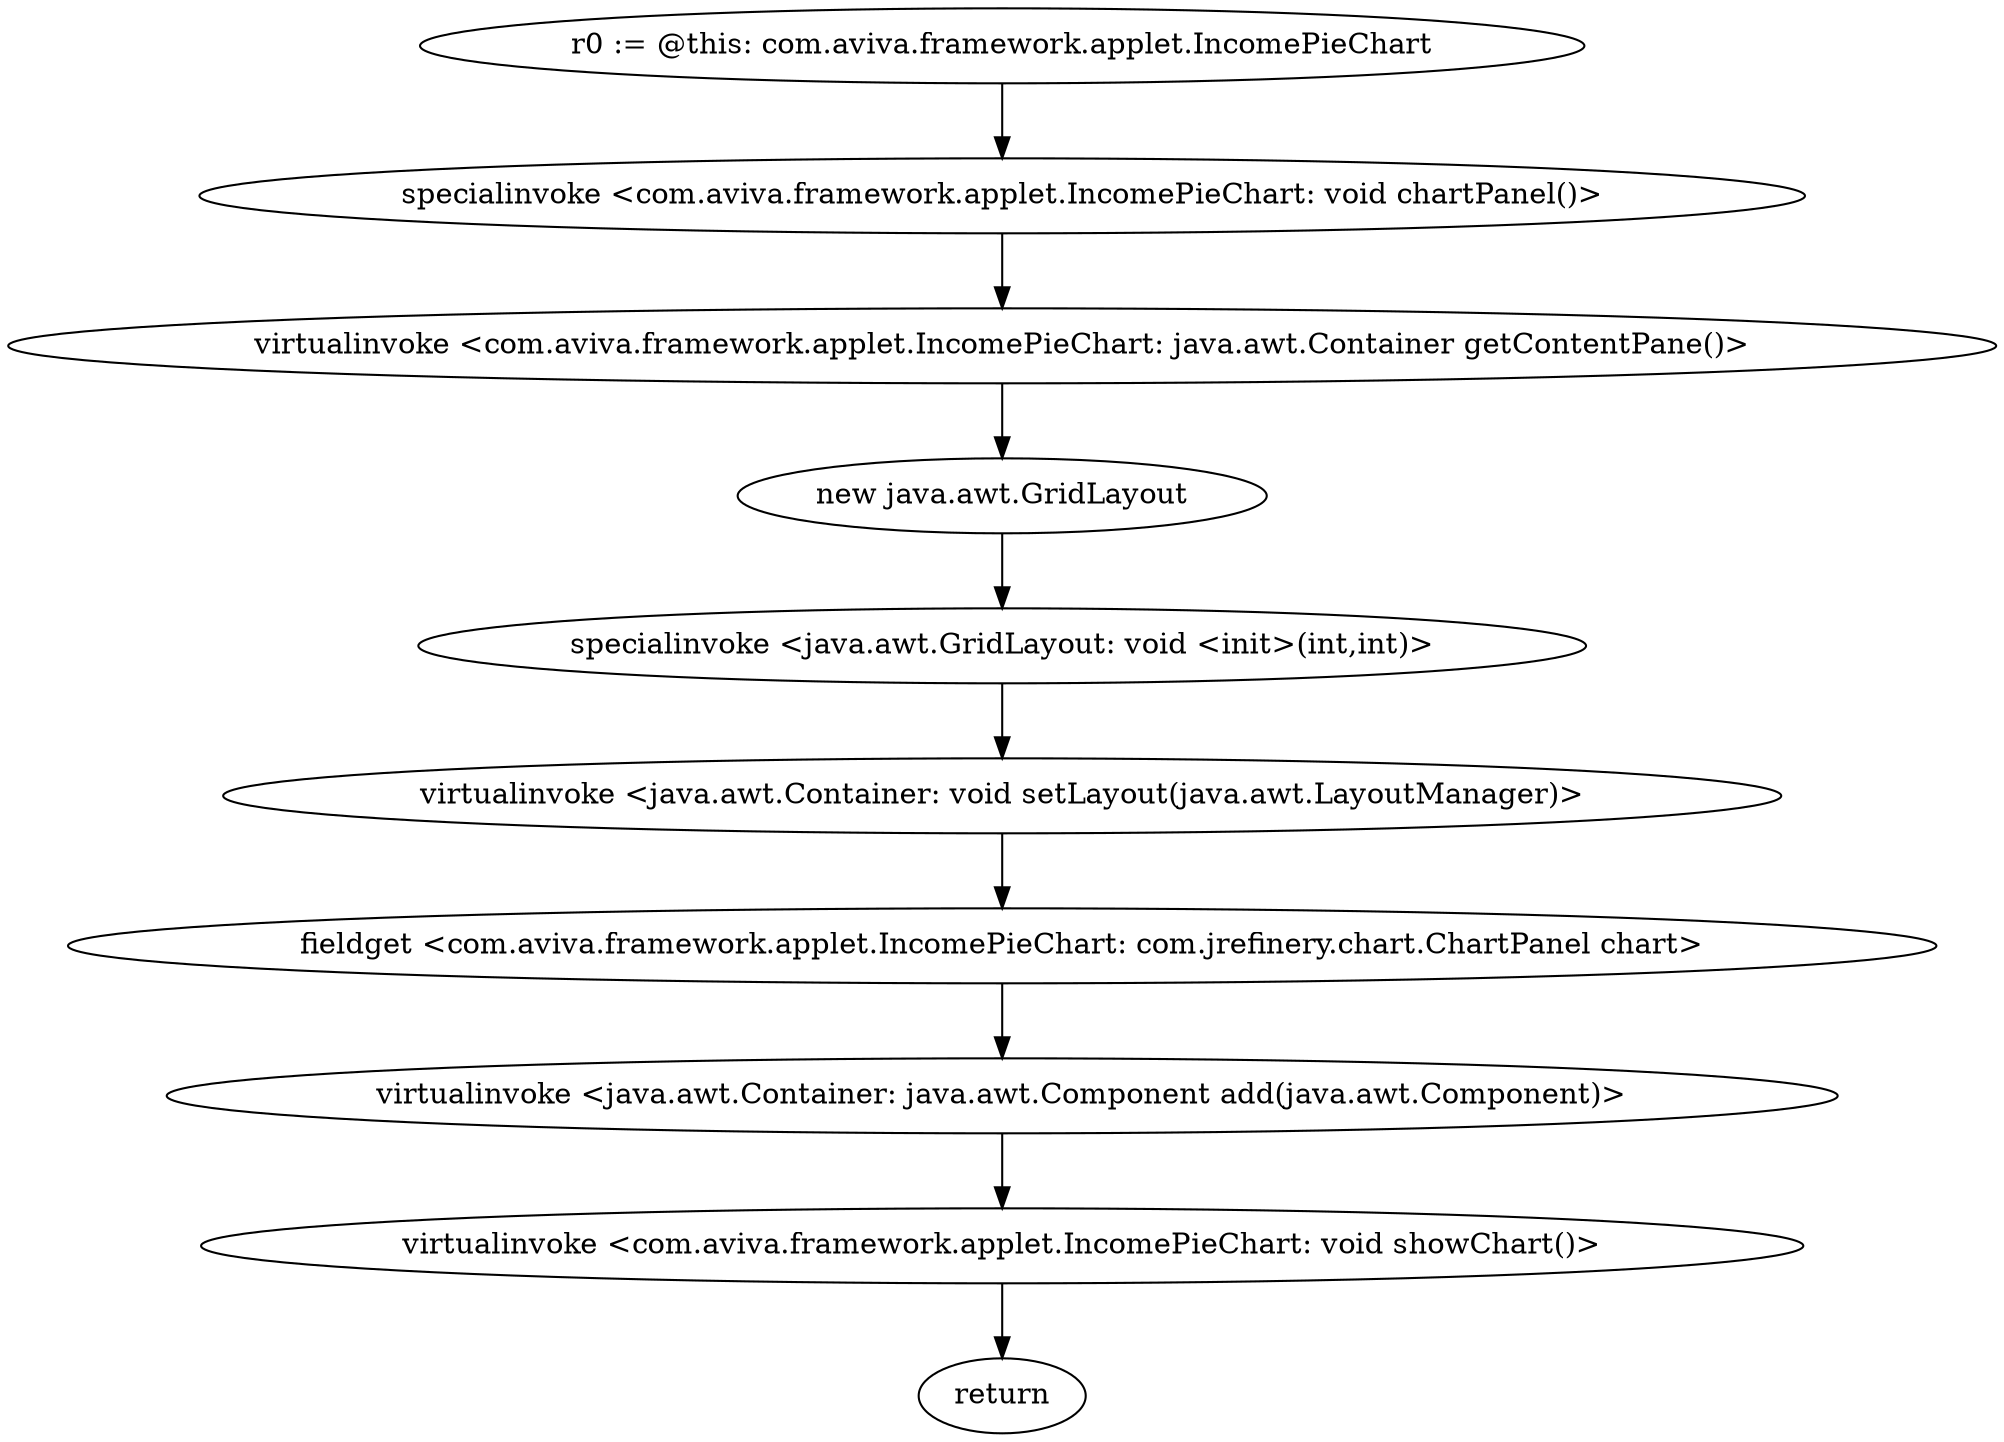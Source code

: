digraph "" {
"r0 := @this: com.aviva.framework.applet.IncomePieChart"->"specialinvoke <com.aviva.framework.applet.IncomePieChart: void chartPanel()>";
 "specialinvoke <com.aviva.framework.applet.IncomePieChart: void chartPanel()>"->"virtualinvoke <com.aviva.framework.applet.IncomePieChart: java.awt.Container getContentPane()>";
 "virtualinvoke <com.aviva.framework.applet.IncomePieChart: java.awt.Container getContentPane()>"->"new java.awt.GridLayout";
 "new java.awt.GridLayout"->"specialinvoke <java.awt.GridLayout: void <init>(int,int)>";
 "specialinvoke <java.awt.GridLayout: void <init>(int,int)>"->"virtualinvoke <java.awt.Container: void setLayout(java.awt.LayoutManager)>";
 "virtualinvoke <java.awt.Container: void setLayout(java.awt.LayoutManager)>"->"fieldget <com.aviva.framework.applet.IncomePieChart: com.jrefinery.chart.ChartPanel chart>";
 "fieldget <com.aviva.framework.applet.IncomePieChart: com.jrefinery.chart.ChartPanel chart>"->"virtualinvoke <java.awt.Container: java.awt.Component add(java.awt.Component)>";
 "virtualinvoke <java.awt.Container: java.awt.Component add(java.awt.Component)>"->"virtualinvoke <com.aviva.framework.applet.IncomePieChart: void showChart()>";
 "virtualinvoke <com.aviva.framework.applet.IncomePieChart: void showChart()>"->"return";
}
